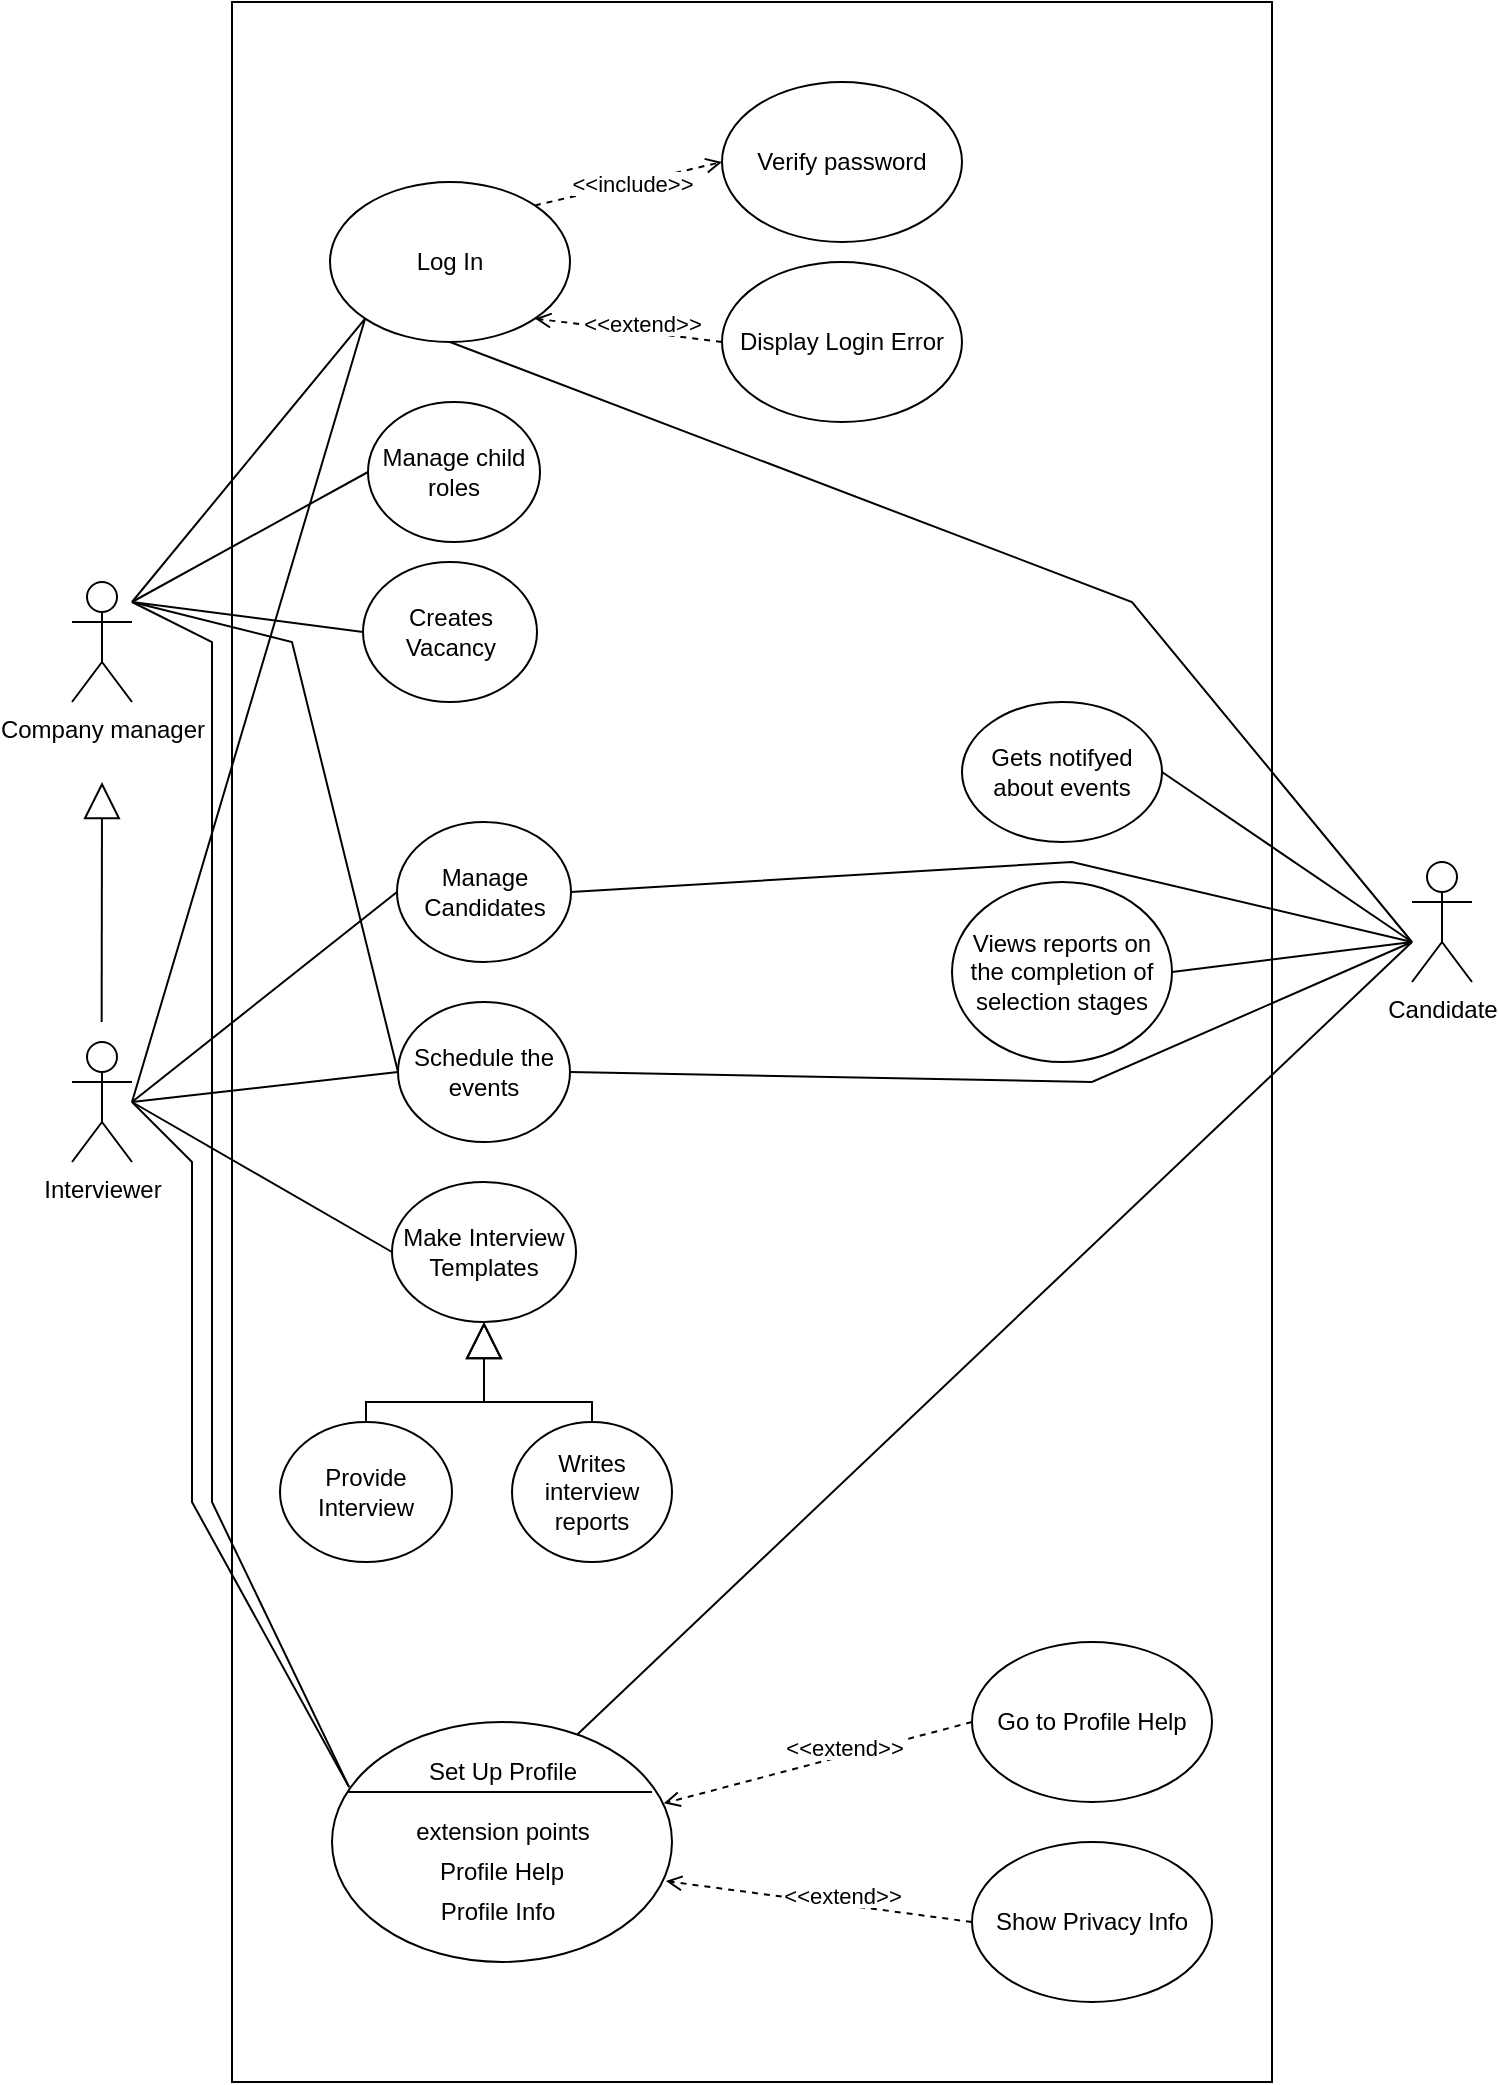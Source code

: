 <mxfile version="21.2.1" type="github">
  <diagram name="Сторінка-1" id="vEr370wJFSW2k6tx0dRK">
    <mxGraphModel dx="2100" dy="1192" grid="1" gridSize="10" guides="1" tooltips="1" connect="1" arrows="1" fold="1" page="1" pageScale="1" pageWidth="827" pageHeight="1169" math="0" shadow="0">
      <root>
        <mxCell id="0" />
        <mxCell id="1" parent="0" />
        <mxCell id="T8q_feN1WCGOSKPOGe0s-36" value="" style="html=1;whiteSpace=wrap;movable=0;resizable=0;rotatable=0;deletable=0;editable=0;locked=1;connectable=0;" parent="1" vertex="1">
          <mxGeometry x="250" width="520" height="1040" as="geometry" />
        </mxCell>
        <mxCell id="T8q_feN1WCGOSKPOGe0s-1" value="Company manager" style="shape=umlActor;verticalLabelPosition=bottom;verticalAlign=top;html=1;outlineConnect=0;" parent="1" vertex="1">
          <mxGeometry x="170" y="290" width="30" height="60" as="geometry" />
        </mxCell>
        <mxCell id="T8q_feN1WCGOSKPOGe0s-3" value="Candidate" style="shape=umlActor;verticalLabelPosition=bottom;verticalAlign=top;html=1;outlineConnect=0;" parent="1" vertex="1">
          <mxGeometry x="840" y="430" width="30" height="60" as="geometry" />
        </mxCell>
        <mxCell id="T8q_feN1WCGOSKPOGe0s-5" value="Make Interview Templates" style="ellipse;whiteSpace=wrap;html=1;" parent="1" vertex="1">
          <mxGeometry x="330" y="590" width="92" height="70" as="geometry" />
        </mxCell>
        <mxCell id="T8q_feN1WCGOSKPOGe0s-6" value="Interviewer" style="shape=umlActor;verticalLabelPosition=bottom;verticalAlign=top;html=1;" parent="1" vertex="1">
          <mxGeometry x="170" y="520" width="30" height="60" as="geometry" />
        </mxCell>
        <mxCell id="T8q_feN1WCGOSKPOGe0s-7" value="Creates Vacancy" style="ellipse;whiteSpace=wrap;html=1;" parent="1" vertex="1">
          <mxGeometry x="315.5" y="280" width="87" height="70" as="geometry" />
        </mxCell>
        <mxCell id="T8q_feN1WCGOSKPOGe0s-9" value="Manage Candidates" style="ellipse;whiteSpace=wrap;html=1;" parent="1" vertex="1">
          <mxGeometry x="332.5" y="410" width="87" height="70" as="geometry" />
        </mxCell>
        <mxCell id="T8q_feN1WCGOSKPOGe0s-10" value="Provide Interview" style="ellipse;whiteSpace=wrap;html=1;" parent="1" vertex="1">
          <mxGeometry x="274" y="710" width="86" height="70" as="geometry" />
        </mxCell>
        <mxCell id="T8q_feN1WCGOSKPOGe0s-12" value="Writes interview reports" style="ellipse;whiteSpace=wrap;html=1;" parent="1" vertex="1">
          <mxGeometry x="390" y="710" width="80" height="70" as="geometry" />
        </mxCell>
        <mxCell id="T8q_feN1WCGOSKPOGe0s-17" value="Views reports on the completion of selection stages" style="ellipse;whiteSpace=wrap;html=1;" parent="1" vertex="1">
          <mxGeometry x="610" y="440" width="110" height="90" as="geometry" />
        </mxCell>
        <mxCell id="T8q_feN1WCGOSKPOGe0s-18" value="Manage&amp;nbsp;child roles" style="ellipse;whiteSpace=wrap;html=1;" parent="1" vertex="1">
          <mxGeometry x="318" y="200" width="86" height="70" as="geometry" />
        </mxCell>
        <mxCell id="T8q_feN1WCGOSKPOGe0s-34" value="Schedule the events" style="ellipse;whiteSpace=wrap;html=1;" parent="1" vertex="1">
          <mxGeometry x="333" y="500" width="86" height="70" as="geometry" />
        </mxCell>
        <mxCell id="u7Z41RERfEImIKBJGVH3-4" value="Log In" style="ellipse;whiteSpace=wrap;html=1;" vertex="1" parent="1">
          <mxGeometry x="299" y="90" width="120" height="80" as="geometry" />
        </mxCell>
        <mxCell id="u7Z41RERfEImIKBJGVH3-17" value="Gets notifyed about events" style="ellipse;whiteSpace=wrap;html=1;" vertex="1" parent="1">
          <mxGeometry x="615" y="350" width="100" height="70" as="geometry" />
        </mxCell>
        <mxCell id="u7Z41RERfEImIKBJGVH3-31" value="Verify password" style="ellipse;whiteSpace=wrap;html=1;" vertex="1" parent="1">
          <mxGeometry x="495" y="40" width="120" height="80" as="geometry" />
        </mxCell>
        <mxCell id="u7Z41RERfEImIKBJGVH3-32" value="Display Login Error" style="ellipse;whiteSpace=wrap;html=1;" vertex="1" parent="1">
          <mxGeometry x="495" y="130" width="120" height="80" as="geometry" />
        </mxCell>
        <mxCell id="u7Z41RERfEImIKBJGVH3-37" value="&lt;span style=&quot;background-color: rgb(255, 255, 255);&quot;&gt;&amp;lt;&amp;lt;include&amp;gt;&amp;gt;&lt;/span&gt;" style="html=1;verticalAlign=bottom;labelBackgroundColor=none;endArrow=open;endFill=0;dashed=1;rounded=0;entryX=0;entryY=0.5;entryDx=0;entryDy=0;exitX=1;exitY=0;exitDx=0;exitDy=0;" edge="1" parent="1" source="u7Z41RERfEImIKBJGVH3-4" target="u7Z41RERfEImIKBJGVH3-31">
          <mxGeometry x="-0.002" y="-9" width="160" relative="1" as="geometry">
            <mxPoint x="205" y="160" as="sourcePoint" />
            <mxPoint x="365" y="160" as="targetPoint" />
            <mxPoint as="offset" />
          </mxGeometry>
        </mxCell>
        <mxCell id="u7Z41RERfEImIKBJGVH3-38" value="&lt;span style=&quot;background-color: rgb(255, 255, 255);&quot;&gt;&amp;lt;&amp;lt;extend&amp;gt;&amp;gt;&lt;/span&gt;" style="html=1;verticalAlign=bottom;labelBackgroundColor=none;endArrow=open;endFill=0;dashed=1;rounded=0;entryX=1;entryY=1;entryDx=0;entryDy=0;exitX=0;exitY=0.5;exitDx=0;exitDy=0;" edge="1" parent="1" source="u7Z41RERfEImIKBJGVH3-32" target="u7Z41RERfEImIKBJGVH3-4">
          <mxGeometry x="-0.158" y="5" width="160" relative="1" as="geometry">
            <mxPoint x="205" y="160" as="sourcePoint" />
            <mxPoint x="365" y="160" as="targetPoint" />
            <mxPoint as="offset" />
          </mxGeometry>
        </mxCell>
        <mxCell id="u7Z41RERfEImIKBJGVH3-39" value="" style="shape=ellipse;container=1;horizontal=1;horizontalStack=0;resizeParent=1;resizeParentMax=0;resizeLast=0;html=1;dashed=0;collapsible=0;movable=1;resizable=1;rotatable=1;deletable=1;editable=1;locked=0;connectable=1;" vertex="1" parent="1">
          <mxGeometry x="300" y="860" width="170" height="120" as="geometry" />
        </mxCell>
        <mxCell id="u7Z41RERfEImIKBJGVH3-40" value="Set Up Profile" style="html=1;strokeColor=none;fillColor=none;align=center;verticalAlign=middle;rotatable=1;whiteSpace=wrap;movable=1;resizable=1;deletable=1;editable=1;locked=0;connectable=1;" vertex="1" parent="u7Z41RERfEImIKBJGVH3-39">
          <mxGeometry x="8.5" y="10" width="153" height="30" as="geometry" />
        </mxCell>
        <mxCell id="u7Z41RERfEImIKBJGVH3-41" value="" style="line;strokeWidth=1;fillColor=none;rotatable=1;labelPosition=right;points=[];portConstraint=eastwest;dashed=0;resizeWidth=1;movable=1;resizable=1;deletable=1;editable=1;locked=0;connectable=1;" vertex="1" parent="u7Z41RERfEImIKBJGVH3-39">
          <mxGeometry x="7.65" y="30" width="152.35" height="10" as="geometry" />
        </mxCell>
        <mxCell id="u7Z41RERfEImIKBJGVH3-42" value="extension points" style="text;html=1;align=center;verticalAlign=middle;rotatable=1;fillColor=none;strokeColor=none;whiteSpace=wrap;movable=1;resizable=1;deletable=1;editable=1;locked=0;connectable=1;" vertex="1" parent="u7Z41RERfEImIKBJGVH3-39">
          <mxGeometry x="8.5" y="40" width="153" height="30" as="geometry" />
        </mxCell>
        <mxCell id="u7Z41RERfEImIKBJGVH3-43" value="Profile Help" style="text;html=1;align=center;verticalAlign=middle;rotatable=1;spacingLeft=25;fillColor=none;strokeColor=none;whiteSpace=wrap;movable=1;resizable=1;deletable=1;editable=1;locked=0;connectable=1;" vertex="1" parent="u7Z41RERfEImIKBJGVH3-39">
          <mxGeometry x="-4" y="60" width="153" height="30" as="geometry" />
        </mxCell>
        <mxCell id="u7Z41RERfEImIKBJGVH3-44" value="Profile Info" style="text;html=1;align=center;verticalAlign=middle;rotatable=1;spacingLeft=25;fillColor=none;strokeColor=none;whiteSpace=wrap;movable=1;resizable=1;deletable=1;editable=1;locked=0;connectable=1;" vertex="1" parent="u7Z41RERfEImIKBJGVH3-39">
          <mxGeometry x="-6" y="80" width="153" height="30" as="geometry" />
        </mxCell>
        <mxCell id="u7Z41RERfEImIKBJGVH3-45" value="Show Privacy Info" style="ellipse;whiteSpace=wrap;html=1;" vertex="1" parent="1">
          <mxGeometry x="620" y="920" width="120" height="80" as="geometry" />
        </mxCell>
        <mxCell id="u7Z41RERfEImIKBJGVH3-46" value="Go to Profile Help" style="ellipse;whiteSpace=wrap;html=1;" vertex="1" parent="1">
          <mxGeometry x="620" y="820" width="120" height="80" as="geometry" />
        </mxCell>
        <mxCell id="u7Z41RERfEImIKBJGVH3-47" value="&lt;span style=&quot;background-color: rgb(255, 255, 255);&quot;&gt;&amp;lt;&amp;lt;extend&amp;gt;&amp;gt;&lt;/span&gt;" style="html=1;verticalAlign=bottom;labelBackgroundColor=none;endArrow=open;endFill=0;dashed=1;rounded=0;entryX=0.976;entryY=0.339;entryDx=0;entryDy=0;exitX=0;exitY=0.5;exitDx=0;exitDy=0;entryPerimeter=0;" edge="1" parent="1" source="u7Z41RERfEImIKBJGVH3-46" target="u7Z41RERfEImIKBJGVH3-39">
          <mxGeometry x="-0.158" y="5" width="160" relative="1" as="geometry">
            <mxPoint x="600" y="866" as="sourcePoint" />
            <mxPoint x="506" y="854" as="targetPoint" />
            <mxPoint as="offset" />
          </mxGeometry>
        </mxCell>
        <mxCell id="u7Z41RERfEImIKBJGVH3-48" value="&lt;span style=&quot;background-color: rgb(255, 255, 255);&quot;&gt;&amp;lt;&amp;lt;extend&amp;gt;&amp;gt;&lt;/span&gt;" style="html=1;verticalAlign=bottom;labelBackgroundColor=none;endArrow=open;endFill=0;dashed=1;rounded=0;entryX=0.982;entryY=0.663;entryDx=0;entryDy=0;exitX=0;exitY=0.5;exitDx=0;exitDy=0;entryPerimeter=0;" edge="1" parent="1" source="u7Z41RERfEImIKBJGVH3-45" target="u7Z41RERfEImIKBJGVH3-39">
          <mxGeometry x="-0.158" y="5" width="160" relative="1" as="geometry">
            <mxPoint x="630" y="870" as="sourcePoint" />
            <mxPoint x="442" y="901" as="targetPoint" />
            <mxPoint as="offset" />
          </mxGeometry>
        </mxCell>
        <mxCell id="u7Z41RERfEImIKBJGVH3-49" value="" style="endArrow=block;endSize=16;endFill=0;html=1;rounded=0;entryX=0.5;entryY=1;entryDx=0;entryDy=0;exitX=0.5;exitY=0;exitDx=0;exitDy=0;" edge="1" parent="1" source="T8q_feN1WCGOSKPOGe0s-10">
          <mxGeometry width="160" relative="1" as="geometry">
            <mxPoint x="317" y="680.0" as="sourcePoint" />
            <mxPoint x="376.0" y="660.0" as="targetPoint" />
            <Array as="points">
              <mxPoint x="317" y="700" />
              <mxPoint x="376" y="700" />
            </Array>
          </mxGeometry>
        </mxCell>
        <mxCell id="u7Z41RERfEImIKBJGVH3-50" value="" style="endArrow=block;endSize=16;endFill=0;html=1;rounded=0;exitX=0.5;exitY=0;exitDx=0;exitDy=0;" edge="1" parent="1" source="T8q_feN1WCGOSKPOGe0s-12">
          <mxGeometry width="160" relative="1" as="geometry">
            <mxPoint x="426" y="680.0" as="sourcePoint" />
            <mxPoint x="376" y="660" as="targetPoint" />
            <Array as="points">
              <mxPoint x="430" y="700" />
              <mxPoint x="376" y="700" />
            </Array>
          </mxGeometry>
        </mxCell>
        <mxCell id="u7Z41RERfEImIKBJGVH3-53" value="" style="endArrow=none;startArrow=none;endFill=0;startFill=0;endSize=8;html=1;verticalAlign=bottom;labelBackgroundColor=none;strokeWidth=1;rounded=0;exitX=1;exitY=0.5;exitDx=0;exitDy=0;" edge="1" parent="1" source="T8q_feN1WCGOSKPOGe0s-17">
          <mxGeometry width="160" relative="1" as="geometry">
            <mxPoint x="490" y="640" as="sourcePoint" />
            <mxPoint x="840" y="470" as="targetPoint" />
          </mxGeometry>
        </mxCell>
        <mxCell id="u7Z41RERfEImIKBJGVH3-54" value="" style="endArrow=none;startArrow=none;endFill=0;startFill=0;endSize=8;html=1;verticalAlign=bottom;labelBackgroundColor=none;strokeWidth=1;rounded=0;exitX=0.72;exitY=0.054;exitDx=0;exitDy=0;exitPerimeter=0;" edge="1" parent="1" source="u7Z41RERfEImIKBJGVH3-39">
          <mxGeometry width="160" relative="1" as="geometry">
            <mxPoint x="730" y="515" as="sourcePoint" />
            <mxPoint x="840" y="470" as="targetPoint" />
          </mxGeometry>
        </mxCell>
        <mxCell id="u7Z41RERfEImIKBJGVH3-55" value="" style="endArrow=none;startArrow=none;endFill=0;startFill=0;endSize=8;html=1;verticalAlign=bottom;labelBackgroundColor=none;strokeWidth=1;rounded=0;exitX=1;exitY=0.5;exitDx=0;exitDy=0;" edge="1" parent="1" source="u7Z41RERfEImIKBJGVH3-17">
          <mxGeometry width="160" relative="1" as="geometry">
            <mxPoint x="730" y="515" as="sourcePoint" />
            <mxPoint x="840" y="470" as="targetPoint" />
          </mxGeometry>
        </mxCell>
        <mxCell id="u7Z41RERfEImIKBJGVH3-56" value="" style="endArrow=none;startArrow=none;endFill=0;startFill=0;endSize=8;html=1;verticalAlign=bottom;labelBackgroundColor=none;strokeWidth=1;rounded=0;entryX=0;entryY=0.5;entryDx=0;entryDy=0;" edge="1" parent="1" target="T8q_feN1WCGOSKPOGe0s-34">
          <mxGeometry width="160" relative="1" as="geometry">
            <mxPoint x="200" y="550" as="sourcePoint" />
            <mxPoint x="850" y="480" as="targetPoint" />
          </mxGeometry>
        </mxCell>
        <mxCell id="u7Z41RERfEImIKBJGVH3-57" value="" style="endArrow=none;startArrow=none;endFill=0;startFill=0;endSize=8;html=1;verticalAlign=bottom;labelBackgroundColor=none;strokeWidth=1;rounded=0;entryX=0;entryY=0.5;entryDx=0;entryDy=0;" edge="1" parent="1" target="T8q_feN1WCGOSKPOGe0s-9">
          <mxGeometry width="160" relative="1" as="geometry">
            <mxPoint x="200" y="550" as="sourcePoint" />
            <mxPoint x="343" y="545" as="targetPoint" />
          </mxGeometry>
        </mxCell>
        <mxCell id="u7Z41RERfEImIKBJGVH3-58" value="" style="endArrow=none;startArrow=none;endFill=0;startFill=0;endSize=8;html=1;verticalAlign=bottom;labelBackgroundColor=none;strokeWidth=1;rounded=0;entryX=0;entryY=0.5;entryDx=0;entryDy=0;" edge="1" parent="1" target="T8q_feN1WCGOSKPOGe0s-5">
          <mxGeometry width="160" relative="1" as="geometry">
            <mxPoint x="200" y="550" as="sourcePoint" />
            <mxPoint x="342" y="455" as="targetPoint" />
          </mxGeometry>
        </mxCell>
        <mxCell id="u7Z41RERfEImIKBJGVH3-59" value="" style="endArrow=none;startArrow=none;endFill=0;startFill=0;endSize=8;html=1;verticalAlign=bottom;labelBackgroundColor=none;strokeWidth=1;rounded=0;exitX=1;exitY=0.5;exitDx=0;exitDy=0;" edge="1" parent="1" source="T8q_feN1WCGOSKPOGe0s-9">
          <mxGeometry width="160" relative="1" as="geometry">
            <mxPoint x="220" y="570" as="sourcePoint" />
            <mxPoint x="840" y="470" as="targetPoint" />
            <Array as="points">
              <mxPoint x="670" y="430" />
            </Array>
          </mxGeometry>
        </mxCell>
        <mxCell id="u7Z41RERfEImIKBJGVH3-60" value="" style="endArrow=none;startArrow=none;endFill=0;startFill=0;endSize=8;html=1;verticalAlign=bottom;labelBackgroundColor=none;strokeWidth=1;rounded=0;entryX=1;entryY=0.5;entryDx=0;entryDy=0;" edge="1" parent="1" target="T8q_feN1WCGOSKPOGe0s-34">
          <mxGeometry width="160" relative="1" as="geometry">
            <mxPoint x="840" y="470" as="sourcePoint" />
            <mxPoint x="362" y="475" as="targetPoint" />
            <Array as="points">
              <mxPoint x="680" y="540" />
            </Array>
          </mxGeometry>
        </mxCell>
        <mxCell id="u7Z41RERfEImIKBJGVH3-61" value="" style="endArrow=block;endSize=16;endFill=0;html=1;rounded=0;" edge="1" parent="1">
          <mxGeometry width="160" relative="1" as="geometry">
            <mxPoint x="184.83" y="510" as="sourcePoint" />
            <mxPoint x="185" y="390" as="targetPoint" />
            <Array as="points" />
          </mxGeometry>
        </mxCell>
        <mxCell id="u7Z41RERfEImIKBJGVH3-64" value="" style="endArrow=none;startArrow=none;endFill=0;startFill=0;endSize=8;html=1;verticalAlign=bottom;labelBackgroundColor=none;strokeWidth=1;rounded=0;entryX=0;entryY=1;entryDx=0;entryDy=0;" edge="1" parent="1" target="u7Z41RERfEImIKBJGVH3-4">
          <mxGeometry width="160" relative="1" as="geometry">
            <mxPoint x="200" y="300" as="sourcePoint" />
            <mxPoint x="309" y="10" as="targetPoint" />
          </mxGeometry>
        </mxCell>
        <mxCell id="u7Z41RERfEImIKBJGVH3-65" value="" style="endArrow=none;startArrow=none;endFill=0;startFill=0;endSize=8;html=1;verticalAlign=bottom;labelBackgroundColor=none;strokeWidth=1;rounded=0;entryX=0.5;entryY=1;entryDx=0;entryDy=0;" edge="1" parent="1" target="u7Z41RERfEImIKBJGVH3-4">
          <mxGeometry width="160" relative="1" as="geometry">
            <mxPoint x="840" y="470" as="sourcePoint" />
            <mxPoint x="319" y="20" as="targetPoint" />
            <Array as="points">
              <mxPoint x="700" y="300" />
            </Array>
          </mxGeometry>
        </mxCell>
        <mxCell id="u7Z41RERfEImIKBJGVH3-66" value="" style="endArrow=none;startArrow=none;endFill=0;startFill=0;endSize=8;html=1;verticalAlign=bottom;labelBackgroundColor=none;strokeWidth=1;rounded=0;entryX=0;entryY=1;entryDx=0;entryDy=0;" edge="1" parent="1" target="u7Z41RERfEImIKBJGVH3-4">
          <mxGeometry width="160" relative="1" as="geometry">
            <mxPoint x="200" y="550" as="sourcePoint" />
            <mxPoint x="329" y="30" as="targetPoint" />
          </mxGeometry>
        </mxCell>
        <mxCell id="u7Z41RERfEImIKBJGVH3-67" value="" style="endArrow=none;startArrow=none;endFill=0;startFill=0;endSize=8;html=1;verticalAlign=bottom;labelBackgroundColor=none;strokeWidth=1;rounded=0;entryX=0;entryY=0.5;entryDx=0;entryDy=0;" edge="1" parent="1" target="T8q_feN1WCGOSKPOGe0s-18">
          <mxGeometry width="160" relative="1" as="geometry">
            <mxPoint x="200" y="300" as="sourcePoint" />
            <mxPoint x="327" y="38" as="targetPoint" />
          </mxGeometry>
        </mxCell>
        <mxCell id="u7Z41RERfEImIKBJGVH3-68" value="" style="endArrow=none;startArrow=none;endFill=0;startFill=0;endSize=8;html=1;verticalAlign=bottom;labelBackgroundColor=none;strokeWidth=1;rounded=0;entryX=0;entryY=0.5;entryDx=0;entryDy=0;" edge="1" parent="1" target="T8q_feN1WCGOSKPOGe0s-7">
          <mxGeometry width="160" relative="1" as="geometry">
            <mxPoint x="200" y="300" as="sourcePoint" />
            <mxPoint x="328" y="245" as="targetPoint" />
          </mxGeometry>
        </mxCell>
        <mxCell id="u7Z41RERfEImIKBJGVH3-69" value="" style="endArrow=none;startArrow=none;endFill=0;startFill=0;endSize=8;html=1;verticalAlign=bottom;labelBackgroundColor=none;strokeWidth=1;rounded=0;exitX=0;exitY=0.75;exitDx=0;exitDy=0;" edge="1" parent="1" source="u7Z41RERfEImIKBJGVH3-40">
          <mxGeometry width="160" relative="1" as="geometry">
            <mxPoint x="398" y="866" as="sourcePoint" />
            <mxPoint x="200" y="300" as="targetPoint" />
            <Array as="points">
              <mxPoint x="240" y="750" />
              <mxPoint x="240" y="320" />
            </Array>
          </mxGeometry>
        </mxCell>
        <mxCell id="u7Z41RERfEImIKBJGVH3-71" value="" style="endArrow=none;startArrow=none;endFill=0;startFill=0;endSize=8;html=1;verticalAlign=bottom;labelBackgroundColor=none;strokeWidth=1;rounded=0;entryX=0;entryY=0.75;entryDx=0;entryDy=0;" edge="1" parent="1" target="u7Z41RERfEImIKBJGVH3-40">
          <mxGeometry width="160" relative="1" as="geometry">
            <mxPoint x="200" y="550" as="sourcePoint" />
            <mxPoint x="342" y="455" as="targetPoint" />
            <Array as="points">
              <mxPoint x="230" y="580" />
              <mxPoint x="230" y="750" />
            </Array>
          </mxGeometry>
        </mxCell>
        <mxCell id="u7Z41RERfEImIKBJGVH3-72" value="" style="endArrow=none;startArrow=none;endFill=0;startFill=0;endSize=8;html=1;verticalAlign=bottom;labelBackgroundColor=none;strokeWidth=1;rounded=0;entryX=0;entryY=0.5;entryDx=0;entryDy=0;" edge="1" parent="1" target="T8q_feN1WCGOSKPOGe0s-34">
          <mxGeometry width="160" relative="1" as="geometry">
            <mxPoint x="200" y="300" as="sourcePoint" />
            <mxPoint x="325" y="325" as="targetPoint" />
            <Array as="points">
              <mxPoint x="280" y="320" />
            </Array>
          </mxGeometry>
        </mxCell>
      </root>
    </mxGraphModel>
  </diagram>
</mxfile>
